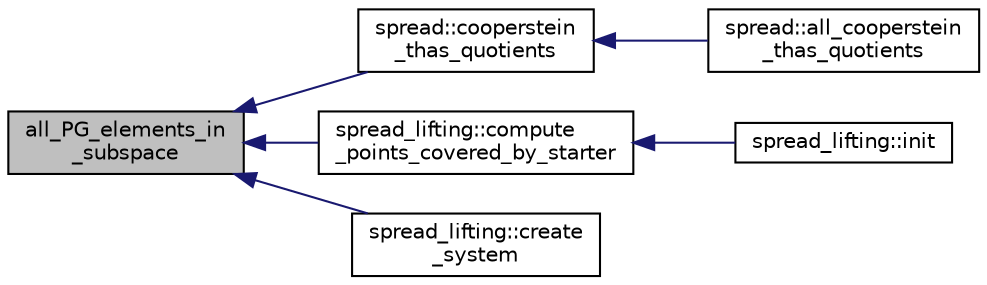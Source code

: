 digraph "all_PG_elements_in_subspace"
{
  edge [fontname="Helvetica",fontsize="10",labelfontname="Helvetica",labelfontsize="10"];
  node [fontname="Helvetica",fontsize="10",shape=record];
  rankdir="LR";
  Node2384 [label="all_PG_elements_in\l_subspace",height=0.2,width=0.4,color="black", fillcolor="grey75", style="filled", fontcolor="black"];
  Node2384 -> Node2385 [dir="back",color="midnightblue",fontsize="10",style="solid",fontname="Helvetica"];
  Node2385 [label="spread::cooperstein\l_thas_quotients",height=0.2,width=0.4,color="black", fillcolor="white", style="filled",URL="$da/dc1/classspread.html#abba98e1f22f9a1a00823774307f29bef"];
  Node2385 -> Node2386 [dir="back",color="midnightblue",fontsize="10",style="solid",fontname="Helvetica"];
  Node2386 [label="spread::all_cooperstein\l_thas_quotients",height=0.2,width=0.4,color="black", fillcolor="white", style="filled",URL="$da/dc1/classspread.html#a83ae27050bb13feeb7e897c0f9f06b21"];
  Node2384 -> Node2387 [dir="back",color="midnightblue",fontsize="10",style="solid",fontname="Helvetica"];
  Node2387 [label="spread_lifting::compute\l_points_covered_by_starter",height=0.2,width=0.4,color="black", fillcolor="white", style="filled",URL="$d7/de2/classspread__lifting.html#a2f0dea5c67b1c9d61a36974bd6610b9b"];
  Node2387 -> Node2388 [dir="back",color="midnightblue",fontsize="10",style="solid",fontname="Helvetica"];
  Node2388 [label="spread_lifting::init",height=0.2,width=0.4,color="black", fillcolor="white", style="filled",URL="$d7/de2/classspread__lifting.html#a7ea5d1a50aa878daebd72c0b95cdc893"];
  Node2384 -> Node2389 [dir="back",color="midnightblue",fontsize="10",style="solid",fontname="Helvetica"];
  Node2389 [label="spread_lifting::create\l_system",height=0.2,width=0.4,color="black", fillcolor="white", style="filled",URL="$d7/de2/classspread__lifting.html#a389c7761cc6a956414db3a1d60c028f7"];
}
